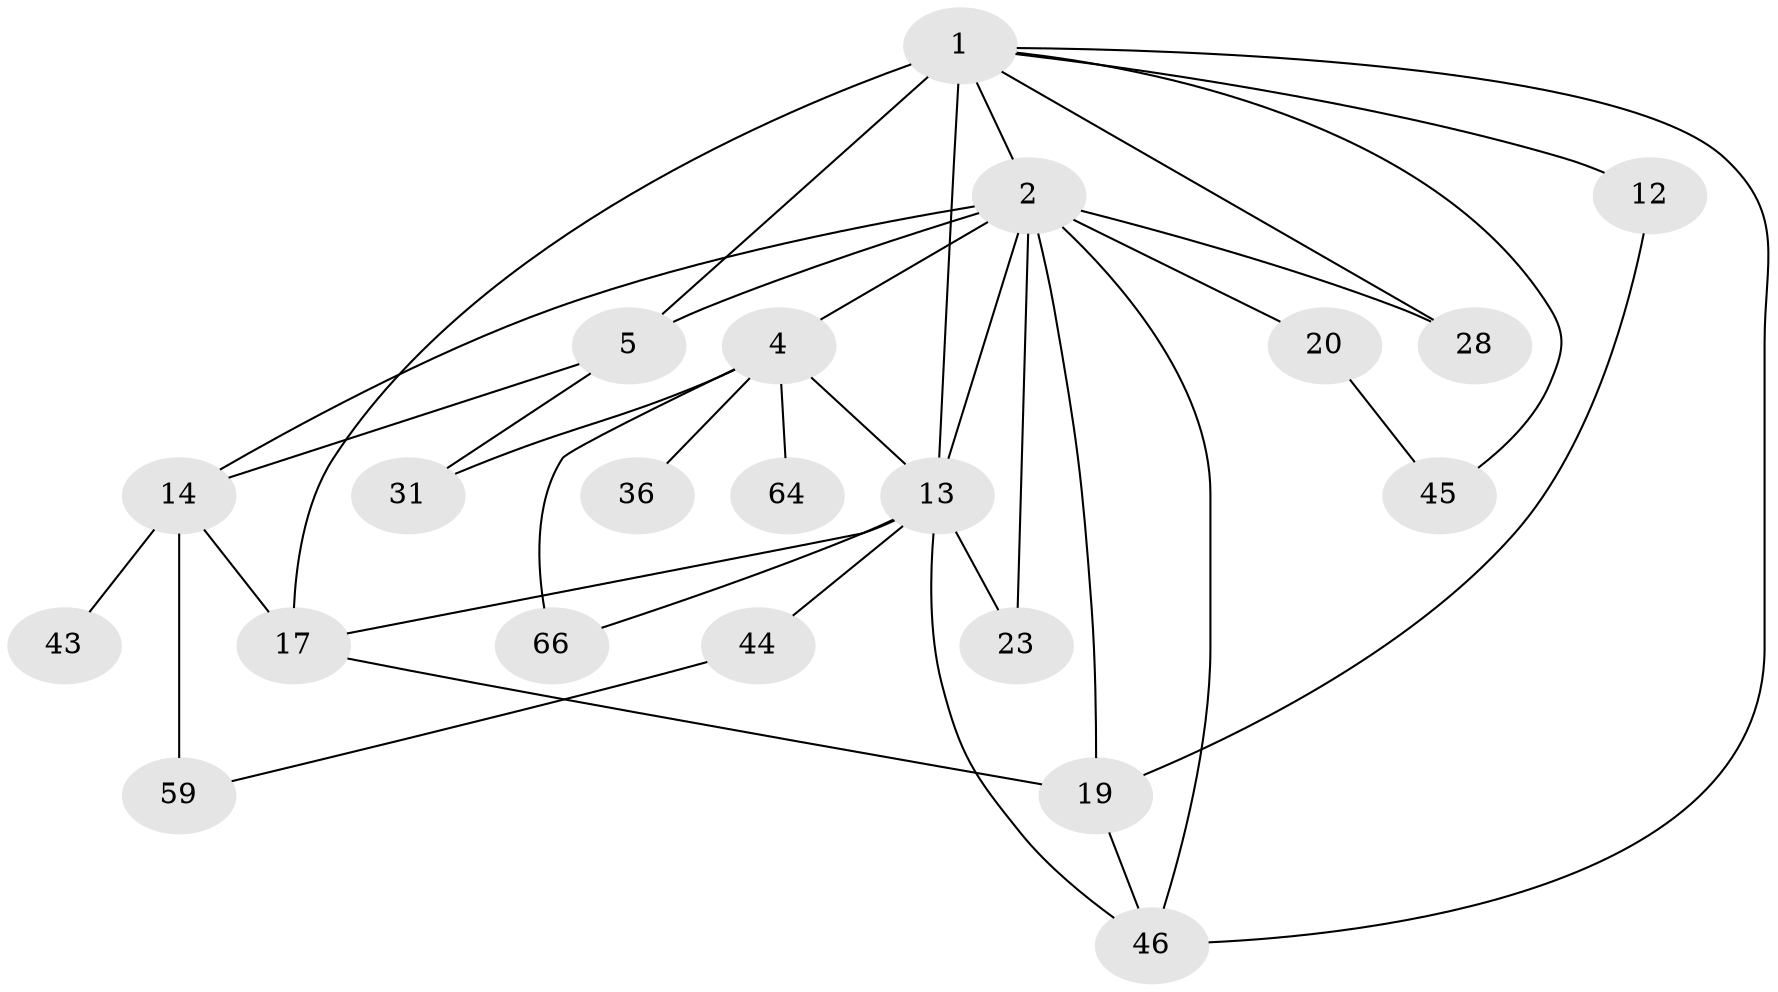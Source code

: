 // original degree distribution, {5: 0.08333333333333333, 6: 0.041666666666666664, 3: 0.19444444444444445, 7: 0.013888888888888888, 4: 0.1388888888888889, 1: 0.2361111111111111, 2: 0.2916666666666667}
// Generated by graph-tools (version 1.1) at 2025/16/03/04/25 18:16:56]
// undirected, 21 vertices, 37 edges
graph export_dot {
graph [start="1"]
  node [color=gray90,style=filled];
  1 [super="+9+3+18"];
  2 [super="+69+7"];
  4 [super="+56+6"];
  5 [super="+22+21"];
  12;
  13 [super="+29+26"];
  14 [super="+38+68+52+40+47"];
  17 [super="+35+37+67+70"];
  19 [super="+48+53+34"];
  20;
  23 [super="+51"];
  28;
  31 [super="+60+65+32"];
  36 [super="+55"];
  43 [super="+62"];
  44;
  45 [super="+63"];
  46 [super="+57"];
  59 [super="+61"];
  64;
  66;
  1 -- 2 [weight=2];
  1 -- 12 [weight=2];
  1 -- 17 [weight=2];
  1 -- 5 [weight=2];
  1 -- 13 [weight=3];
  1 -- 46;
  1 -- 45;
  1 -- 28;
  2 -- 4;
  2 -- 20;
  2 -- 5;
  2 -- 13;
  2 -- 46;
  2 -- 14;
  2 -- 19 [weight=2];
  2 -- 23;
  2 -- 28;
  4 -- 64;
  4 -- 66;
  4 -- 36;
  4 -- 13;
  4 -- 31;
  5 -- 31;
  5 -- 14;
  12 -- 19;
  13 -- 17;
  13 -- 66;
  13 -- 44;
  13 -- 46;
  13 -- 23;
  14 -- 43;
  14 -- 59 [weight=2];
  14 -- 17;
  17 -- 19;
  19 -- 46;
  20 -- 45;
  44 -- 59;
}
